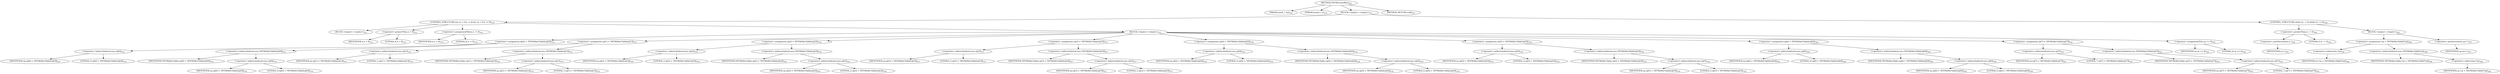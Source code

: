 digraph "TIFFReverseBits" {  
"35504" [label = <(METHOD,TIFFReverseBits)<SUB>310</SUB>> ]
"35505" [label = <(PARAM,uint8_t *cp)<SUB>310</SUB>> ]
"35506" [label = <(PARAM,tmsize_t n)<SUB>310</SUB>> ]
"35507" [label = <(BLOCK,&lt;empty&gt;,&lt;empty&gt;)<SUB>311</SUB>> ]
"35508" [label = <(CONTROL_STRUCTURE,for (;n &gt; 8;n -= 8),for (;n &gt; 8;n -= 8))<SUB>312</SUB>> ]
"35509" [label = <(BLOCK,&lt;empty&gt;,&lt;empty&gt;)<SUB>312</SUB>> ]
"35510" [label = <(&lt;operator&gt;.greaterThan,n &gt; 8)<SUB>312</SUB>> ]
"35511" [label = <(IDENTIFIER,n,n &gt; 8)<SUB>312</SUB>> ]
"35512" [label = <(LITERAL,8,n &gt; 8)<SUB>312</SUB>> ]
"35513" [label = <(&lt;operator&gt;.assignmentMinus,n -= 8)<SUB>312</SUB>> ]
"35514" [label = <(IDENTIFIER,n,n -= 8)<SUB>312</SUB>> ]
"35515" [label = <(LITERAL,8,n -= 8)<SUB>312</SUB>> ]
"35516" [label = <(BLOCK,&lt;empty&gt;,&lt;empty&gt;)<SUB>313</SUB>> ]
"35517" [label = <(&lt;operator&gt;.assignment,cp[0] = TIFFBitRevTable[cp[0]])<SUB>314</SUB>> ]
"35518" [label = <(&lt;operator&gt;.indirectIndexAccess,cp[0])<SUB>314</SUB>> ]
"35519" [label = <(IDENTIFIER,cp,cp[0] = TIFFBitRevTable[cp[0]])<SUB>314</SUB>> ]
"35520" [label = <(LITERAL,0,cp[0] = TIFFBitRevTable[cp[0]])<SUB>314</SUB>> ]
"35521" [label = <(&lt;operator&gt;.indirectIndexAccess,TIFFBitRevTable[cp[0]])<SUB>314</SUB>> ]
"35522" [label = <(IDENTIFIER,TIFFBitRevTable,cp[0] = TIFFBitRevTable[cp[0]])<SUB>314</SUB>> ]
"35523" [label = <(&lt;operator&gt;.indirectIndexAccess,cp[0])<SUB>314</SUB>> ]
"35524" [label = <(IDENTIFIER,cp,cp[0] = TIFFBitRevTable[cp[0]])<SUB>314</SUB>> ]
"35525" [label = <(LITERAL,0,cp[0] = TIFFBitRevTable[cp[0]])<SUB>314</SUB>> ]
"35526" [label = <(&lt;operator&gt;.assignment,cp[1] = TIFFBitRevTable[cp[1]])<SUB>315</SUB>> ]
"35527" [label = <(&lt;operator&gt;.indirectIndexAccess,cp[1])<SUB>315</SUB>> ]
"35528" [label = <(IDENTIFIER,cp,cp[1] = TIFFBitRevTable[cp[1]])<SUB>315</SUB>> ]
"35529" [label = <(LITERAL,1,cp[1] = TIFFBitRevTable[cp[1]])<SUB>315</SUB>> ]
"35530" [label = <(&lt;operator&gt;.indirectIndexAccess,TIFFBitRevTable[cp[1]])<SUB>315</SUB>> ]
"35531" [label = <(IDENTIFIER,TIFFBitRevTable,cp[1] = TIFFBitRevTable[cp[1]])<SUB>315</SUB>> ]
"35532" [label = <(&lt;operator&gt;.indirectIndexAccess,cp[1])<SUB>315</SUB>> ]
"35533" [label = <(IDENTIFIER,cp,cp[1] = TIFFBitRevTable[cp[1]])<SUB>315</SUB>> ]
"35534" [label = <(LITERAL,1,cp[1] = TIFFBitRevTable[cp[1]])<SUB>315</SUB>> ]
"35535" [label = <(&lt;operator&gt;.assignment,cp[2] = TIFFBitRevTable[cp[2]])<SUB>316</SUB>> ]
"35536" [label = <(&lt;operator&gt;.indirectIndexAccess,cp[2])<SUB>316</SUB>> ]
"35537" [label = <(IDENTIFIER,cp,cp[2] = TIFFBitRevTable[cp[2]])<SUB>316</SUB>> ]
"35538" [label = <(LITERAL,2,cp[2] = TIFFBitRevTable[cp[2]])<SUB>316</SUB>> ]
"35539" [label = <(&lt;operator&gt;.indirectIndexAccess,TIFFBitRevTable[cp[2]])<SUB>316</SUB>> ]
"35540" [label = <(IDENTIFIER,TIFFBitRevTable,cp[2] = TIFFBitRevTable[cp[2]])<SUB>316</SUB>> ]
"35541" [label = <(&lt;operator&gt;.indirectIndexAccess,cp[2])<SUB>316</SUB>> ]
"35542" [label = <(IDENTIFIER,cp,cp[2] = TIFFBitRevTable[cp[2]])<SUB>316</SUB>> ]
"35543" [label = <(LITERAL,2,cp[2] = TIFFBitRevTable[cp[2]])<SUB>316</SUB>> ]
"35544" [label = <(&lt;operator&gt;.assignment,cp[3] = TIFFBitRevTable[cp[3]])<SUB>317</SUB>> ]
"35545" [label = <(&lt;operator&gt;.indirectIndexAccess,cp[3])<SUB>317</SUB>> ]
"35546" [label = <(IDENTIFIER,cp,cp[3] = TIFFBitRevTable[cp[3]])<SUB>317</SUB>> ]
"35547" [label = <(LITERAL,3,cp[3] = TIFFBitRevTable[cp[3]])<SUB>317</SUB>> ]
"35548" [label = <(&lt;operator&gt;.indirectIndexAccess,TIFFBitRevTable[cp[3]])<SUB>317</SUB>> ]
"35549" [label = <(IDENTIFIER,TIFFBitRevTable,cp[3] = TIFFBitRevTable[cp[3]])<SUB>317</SUB>> ]
"35550" [label = <(&lt;operator&gt;.indirectIndexAccess,cp[3])<SUB>317</SUB>> ]
"35551" [label = <(IDENTIFIER,cp,cp[3] = TIFFBitRevTable[cp[3]])<SUB>317</SUB>> ]
"35552" [label = <(LITERAL,3,cp[3] = TIFFBitRevTable[cp[3]])<SUB>317</SUB>> ]
"35553" [label = <(&lt;operator&gt;.assignment,cp[4] = TIFFBitRevTable[cp[4]])<SUB>318</SUB>> ]
"35554" [label = <(&lt;operator&gt;.indirectIndexAccess,cp[4])<SUB>318</SUB>> ]
"35555" [label = <(IDENTIFIER,cp,cp[4] = TIFFBitRevTable[cp[4]])<SUB>318</SUB>> ]
"35556" [label = <(LITERAL,4,cp[4] = TIFFBitRevTable[cp[4]])<SUB>318</SUB>> ]
"35557" [label = <(&lt;operator&gt;.indirectIndexAccess,TIFFBitRevTable[cp[4]])<SUB>318</SUB>> ]
"35558" [label = <(IDENTIFIER,TIFFBitRevTable,cp[4] = TIFFBitRevTable[cp[4]])<SUB>318</SUB>> ]
"35559" [label = <(&lt;operator&gt;.indirectIndexAccess,cp[4])<SUB>318</SUB>> ]
"35560" [label = <(IDENTIFIER,cp,cp[4] = TIFFBitRevTable[cp[4]])<SUB>318</SUB>> ]
"35561" [label = <(LITERAL,4,cp[4] = TIFFBitRevTable[cp[4]])<SUB>318</SUB>> ]
"35562" [label = <(&lt;operator&gt;.assignment,cp[5] = TIFFBitRevTable[cp[5]])<SUB>319</SUB>> ]
"35563" [label = <(&lt;operator&gt;.indirectIndexAccess,cp[5])<SUB>319</SUB>> ]
"35564" [label = <(IDENTIFIER,cp,cp[5] = TIFFBitRevTable[cp[5]])<SUB>319</SUB>> ]
"35565" [label = <(LITERAL,5,cp[5] = TIFFBitRevTable[cp[5]])<SUB>319</SUB>> ]
"35566" [label = <(&lt;operator&gt;.indirectIndexAccess,TIFFBitRevTable[cp[5]])<SUB>319</SUB>> ]
"35567" [label = <(IDENTIFIER,TIFFBitRevTable,cp[5] = TIFFBitRevTable[cp[5]])<SUB>319</SUB>> ]
"35568" [label = <(&lt;operator&gt;.indirectIndexAccess,cp[5])<SUB>319</SUB>> ]
"35569" [label = <(IDENTIFIER,cp,cp[5] = TIFFBitRevTable[cp[5]])<SUB>319</SUB>> ]
"35570" [label = <(LITERAL,5,cp[5] = TIFFBitRevTable[cp[5]])<SUB>319</SUB>> ]
"35571" [label = <(&lt;operator&gt;.assignment,cp[6] = TIFFBitRevTable[cp[6]])<SUB>320</SUB>> ]
"35572" [label = <(&lt;operator&gt;.indirectIndexAccess,cp[6])<SUB>320</SUB>> ]
"35573" [label = <(IDENTIFIER,cp,cp[6] = TIFFBitRevTable[cp[6]])<SUB>320</SUB>> ]
"35574" [label = <(LITERAL,6,cp[6] = TIFFBitRevTable[cp[6]])<SUB>320</SUB>> ]
"35575" [label = <(&lt;operator&gt;.indirectIndexAccess,TIFFBitRevTable[cp[6]])<SUB>320</SUB>> ]
"35576" [label = <(IDENTIFIER,TIFFBitRevTable,cp[6] = TIFFBitRevTable[cp[6]])<SUB>320</SUB>> ]
"35577" [label = <(&lt;operator&gt;.indirectIndexAccess,cp[6])<SUB>320</SUB>> ]
"35578" [label = <(IDENTIFIER,cp,cp[6] = TIFFBitRevTable[cp[6]])<SUB>320</SUB>> ]
"35579" [label = <(LITERAL,6,cp[6] = TIFFBitRevTable[cp[6]])<SUB>320</SUB>> ]
"35580" [label = <(&lt;operator&gt;.assignment,cp[7] = TIFFBitRevTable[cp[7]])<SUB>321</SUB>> ]
"35581" [label = <(&lt;operator&gt;.indirectIndexAccess,cp[7])<SUB>321</SUB>> ]
"35582" [label = <(IDENTIFIER,cp,cp[7] = TIFFBitRevTable[cp[7]])<SUB>321</SUB>> ]
"35583" [label = <(LITERAL,7,cp[7] = TIFFBitRevTable[cp[7]])<SUB>321</SUB>> ]
"35584" [label = <(&lt;operator&gt;.indirectIndexAccess,TIFFBitRevTable[cp[7]])<SUB>321</SUB>> ]
"35585" [label = <(IDENTIFIER,TIFFBitRevTable,cp[7] = TIFFBitRevTable[cp[7]])<SUB>321</SUB>> ]
"35586" [label = <(&lt;operator&gt;.indirectIndexAccess,cp[7])<SUB>321</SUB>> ]
"35587" [label = <(IDENTIFIER,cp,cp[7] = TIFFBitRevTable[cp[7]])<SUB>321</SUB>> ]
"35588" [label = <(LITERAL,7,cp[7] = TIFFBitRevTable[cp[7]])<SUB>321</SUB>> ]
"35589" [label = <(&lt;operator&gt;.assignmentPlus,cp += 8)<SUB>322</SUB>> ]
"35590" [label = <(IDENTIFIER,cp,cp += 8)<SUB>322</SUB>> ]
"35591" [label = <(LITERAL,8,cp += 8)<SUB>322</SUB>> ]
"35592" [label = <(CONTROL_STRUCTURE,while (n-- &gt; 0),while (n-- &gt; 0))<SUB>324</SUB>> ]
"35593" [label = <(&lt;operator&gt;.greaterThan,n-- &gt; 0)<SUB>324</SUB>> ]
"35594" [label = <(&lt;operator&gt;.postDecrement,n--)<SUB>324</SUB>> ]
"35595" [label = <(IDENTIFIER,n,n--)<SUB>324</SUB>> ]
"35596" [label = <(LITERAL,0,n-- &gt; 0)<SUB>324</SUB>> ]
"35597" [label = <(BLOCK,&lt;empty&gt;,&lt;empty&gt;)<SUB>325</SUB>> ]
"35598" [label = <(&lt;operator&gt;.assignment,*cp = TIFFBitRevTable[*cp])<SUB>326</SUB>> ]
"35599" [label = <(&lt;operator&gt;.indirection,*cp)<SUB>326</SUB>> ]
"35600" [label = <(IDENTIFIER,cp,*cp = TIFFBitRevTable[*cp])<SUB>326</SUB>> ]
"35601" [label = <(&lt;operator&gt;.indirectIndexAccess,TIFFBitRevTable[*cp])<SUB>326</SUB>> ]
"35602" [label = <(IDENTIFIER,TIFFBitRevTable,*cp = TIFFBitRevTable[*cp])<SUB>326</SUB>> ]
"35603" [label = <(&lt;operator&gt;.indirection,*cp)<SUB>326</SUB>> ]
"35604" [label = <(IDENTIFIER,cp,*cp = TIFFBitRevTable[*cp])<SUB>326</SUB>> ]
"35605" [label = <(&lt;operator&gt;.postIncrement,cp++)<SUB>327</SUB>> ]
"35606" [label = <(IDENTIFIER,cp,cp++)<SUB>327</SUB>> ]
"35607" [label = <(METHOD_RETURN,void)<SUB>310</SUB>> ]
  "35504" -> "35505" 
  "35504" -> "35506" 
  "35504" -> "35507" 
  "35504" -> "35607" 
  "35507" -> "35508" 
  "35507" -> "35592" 
  "35508" -> "35509" 
  "35508" -> "35510" 
  "35508" -> "35513" 
  "35508" -> "35516" 
  "35510" -> "35511" 
  "35510" -> "35512" 
  "35513" -> "35514" 
  "35513" -> "35515" 
  "35516" -> "35517" 
  "35516" -> "35526" 
  "35516" -> "35535" 
  "35516" -> "35544" 
  "35516" -> "35553" 
  "35516" -> "35562" 
  "35516" -> "35571" 
  "35516" -> "35580" 
  "35516" -> "35589" 
  "35517" -> "35518" 
  "35517" -> "35521" 
  "35518" -> "35519" 
  "35518" -> "35520" 
  "35521" -> "35522" 
  "35521" -> "35523" 
  "35523" -> "35524" 
  "35523" -> "35525" 
  "35526" -> "35527" 
  "35526" -> "35530" 
  "35527" -> "35528" 
  "35527" -> "35529" 
  "35530" -> "35531" 
  "35530" -> "35532" 
  "35532" -> "35533" 
  "35532" -> "35534" 
  "35535" -> "35536" 
  "35535" -> "35539" 
  "35536" -> "35537" 
  "35536" -> "35538" 
  "35539" -> "35540" 
  "35539" -> "35541" 
  "35541" -> "35542" 
  "35541" -> "35543" 
  "35544" -> "35545" 
  "35544" -> "35548" 
  "35545" -> "35546" 
  "35545" -> "35547" 
  "35548" -> "35549" 
  "35548" -> "35550" 
  "35550" -> "35551" 
  "35550" -> "35552" 
  "35553" -> "35554" 
  "35553" -> "35557" 
  "35554" -> "35555" 
  "35554" -> "35556" 
  "35557" -> "35558" 
  "35557" -> "35559" 
  "35559" -> "35560" 
  "35559" -> "35561" 
  "35562" -> "35563" 
  "35562" -> "35566" 
  "35563" -> "35564" 
  "35563" -> "35565" 
  "35566" -> "35567" 
  "35566" -> "35568" 
  "35568" -> "35569" 
  "35568" -> "35570" 
  "35571" -> "35572" 
  "35571" -> "35575" 
  "35572" -> "35573" 
  "35572" -> "35574" 
  "35575" -> "35576" 
  "35575" -> "35577" 
  "35577" -> "35578" 
  "35577" -> "35579" 
  "35580" -> "35581" 
  "35580" -> "35584" 
  "35581" -> "35582" 
  "35581" -> "35583" 
  "35584" -> "35585" 
  "35584" -> "35586" 
  "35586" -> "35587" 
  "35586" -> "35588" 
  "35589" -> "35590" 
  "35589" -> "35591" 
  "35592" -> "35593" 
  "35592" -> "35597" 
  "35593" -> "35594" 
  "35593" -> "35596" 
  "35594" -> "35595" 
  "35597" -> "35598" 
  "35597" -> "35605" 
  "35598" -> "35599" 
  "35598" -> "35601" 
  "35599" -> "35600" 
  "35601" -> "35602" 
  "35601" -> "35603" 
  "35603" -> "35604" 
  "35605" -> "35606" 
}
